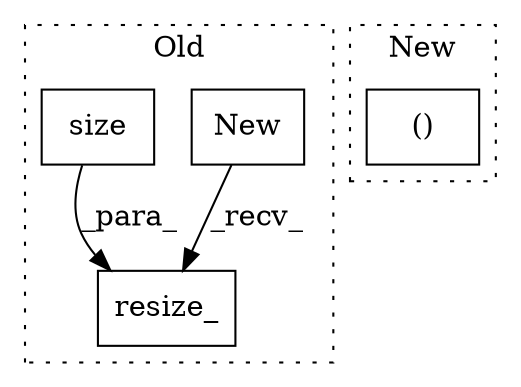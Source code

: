 digraph G {
subgraph cluster0 {
1 [label="resize_" a="32" s="683,692" l="8,1" shape="box"];
3 [label="New" a="32" s="677" l="5" shape="box"];
4 [label="size" a="32" s="606,612" l="5,1" shape="box"];
label = "Old";
style="dotted";
}
subgraph cluster1 {
2 [label="()" a="106" s="567" l="24" shape="box"];
label = "New";
style="dotted";
}
3 -> 1 [label="_recv_"];
4 -> 1 [label="_para_"];
}